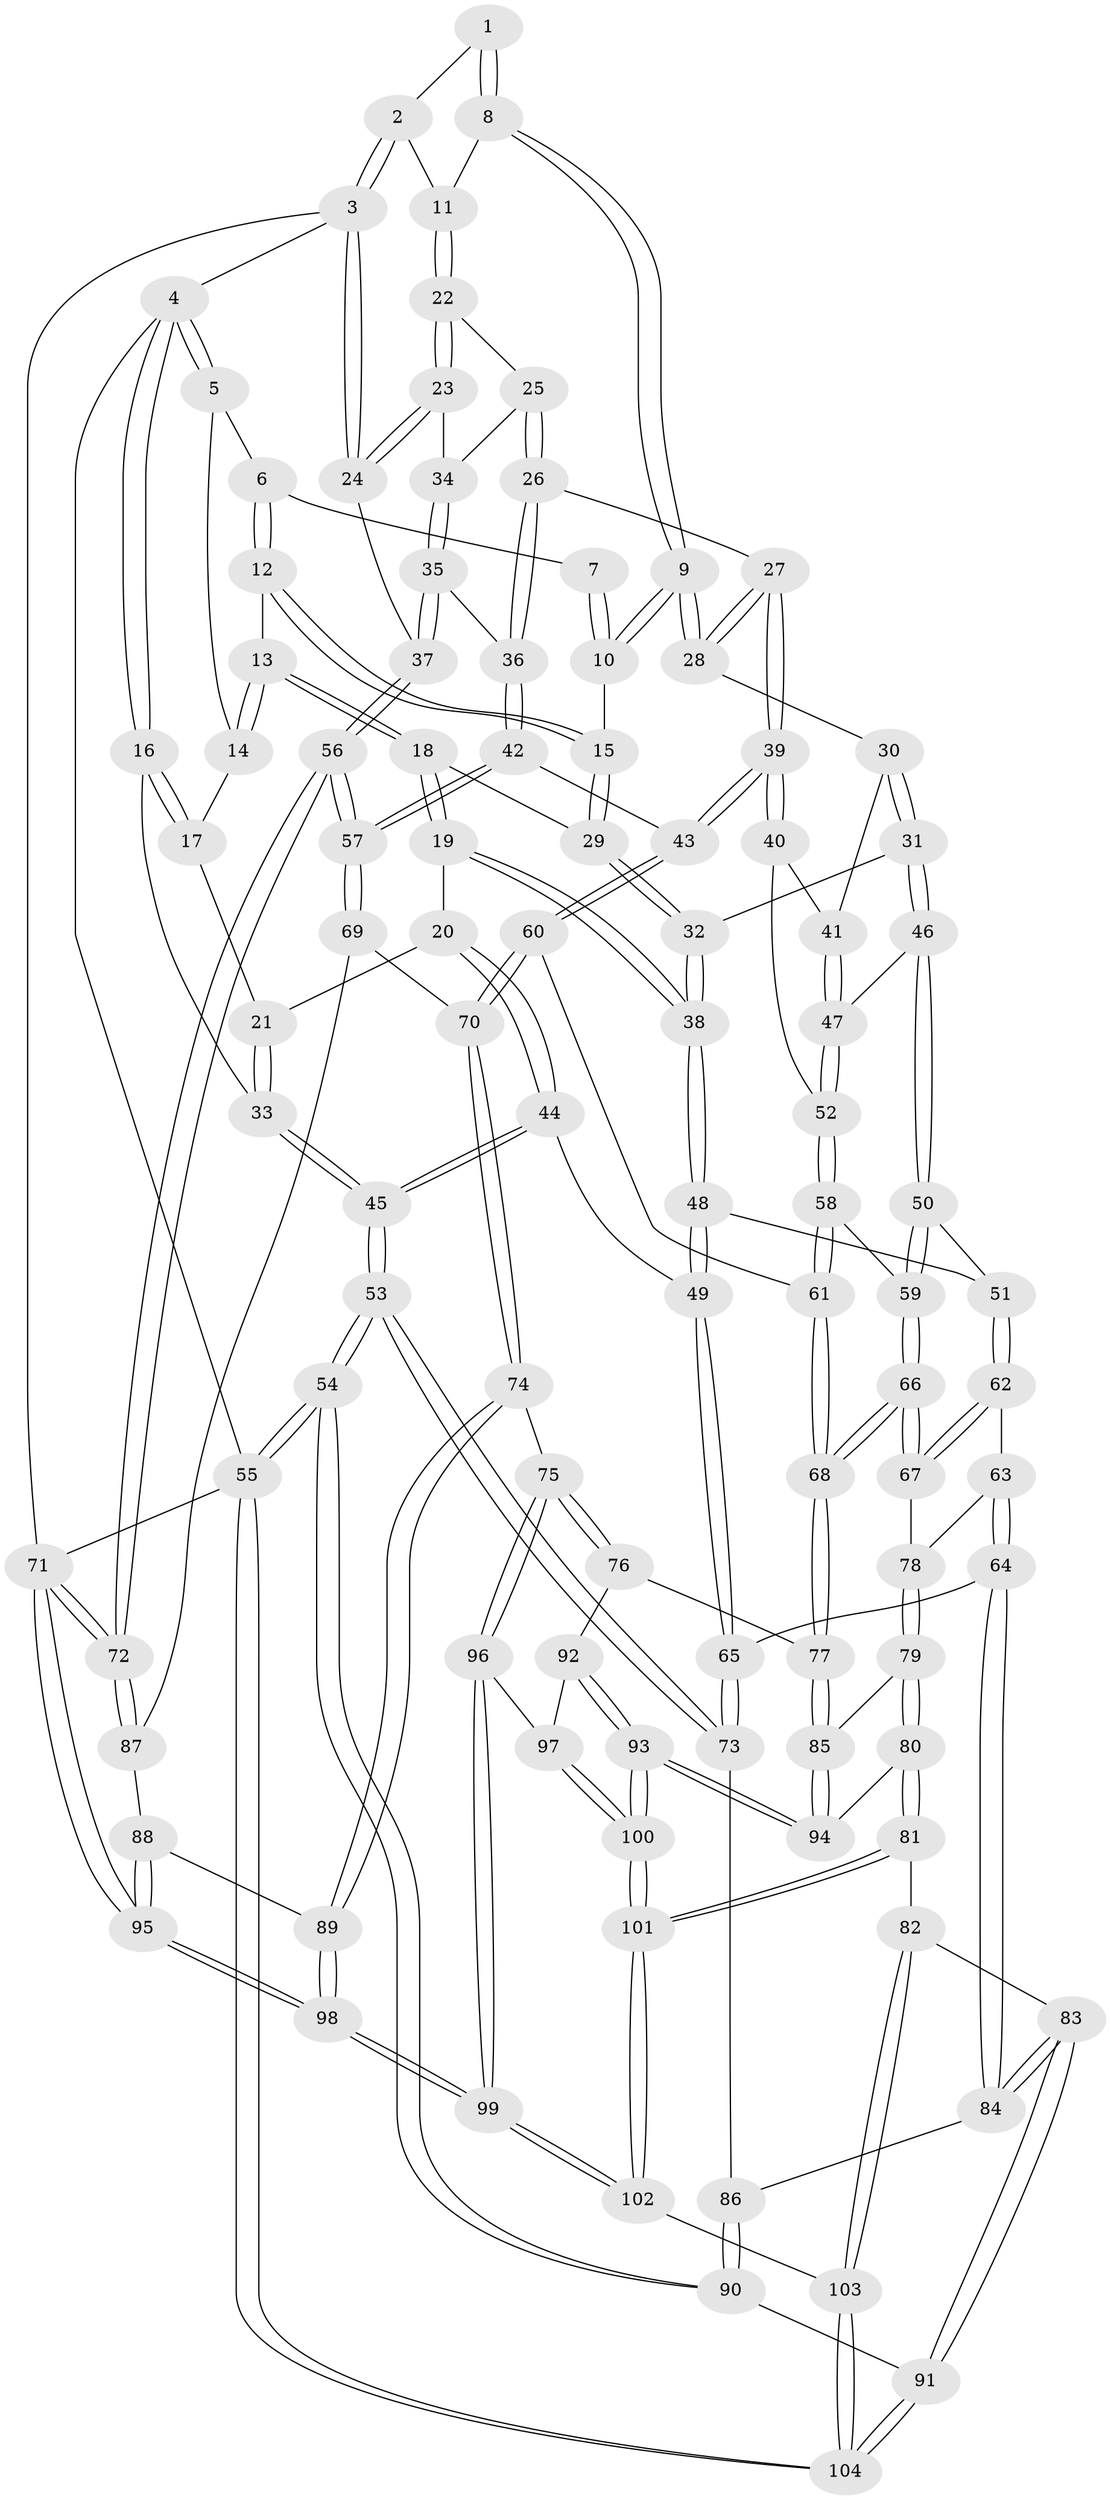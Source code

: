 // Generated by graph-tools (version 1.1) at 2025/38/03/09/25 02:38:53]
// undirected, 104 vertices, 257 edges
graph export_dot {
graph [start="1"]
  node [color=gray90,style=filled];
  1 [pos="+0.7103654069992362+0"];
  2 [pos="+0.7705244796934345+0"];
  3 [pos="+1+0"];
  4 [pos="+0+0"];
  5 [pos="+0.27222473170134964+0"];
  6 [pos="+0.28510777234624496+0"];
  7 [pos="+0.6860474046710993+0"];
  8 [pos="+0.7732524101569948+0.13460812737224084"];
  9 [pos="+0.6832101378386489+0.23163663419662395"];
  10 [pos="+0.5476283382710971+0.17046231587298222"];
  11 [pos="+0.8948031259492857+0.1366726707147763"];
  12 [pos="+0.3264760794077294+0"];
  13 [pos="+0.22638217878222097+0.2046247612916951"];
  14 [pos="+0.1287168022016125+0.12741018176041793"];
  15 [pos="+0.5134597005208569+0.17735859785425506"];
  16 [pos="+0+0"];
  17 [pos="+0.060855643997616+0.1121156236051769"];
  18 [pos="+0.22899363799834016+0.2498202989819039"];
  19 [pos="+0.21214295813948258+0.2828885495758524"];
  20 [pos="+0.17264535377365867+0.2926735723658651"];
  21 [pos="+0.11928379416235112+0.26495963094217806"];
  22 [pos="+0.9800271060592001+0.1620022036733043"];
  23 [pos="+1+0.1447287206399545"];
  24 [pos="+1+0.09184575583984542"];
  25 [pos="+0.8522832454874071+0.2958830237964341"];
  26 [pos="+0.8243306944385961+0.3123928707946178"];
  27 [pos="+0.7038137229727853+0.2752421518126162"];
  28 [pos="+0.6991574691863808+0.27025695328751353"];
  29 [pos="+0.4706324395671587+0.23412685498987792"];
  30 [pos="+0.6202624662763734+0.3516773179362016"];
  31 [pos="+0.4641884352315437+0.36464807576414615"];
  32 [pos="+0.4603320931635714+0.3540651310012199"];
  33 [pos="+0+0.0930562243951587"];
  34 [pos="+0.9387511240544276+0.3357386810774982"];
  35 [pos="+0.9395700724915076+0.39923423985403794"];
  36 [pos="+0.8752841506019226+0.44320841336112066"];
  37 [pos="+1+0.36607415395315823"];
  38 [pos="+0.2583116040000103+0.3674586872707374"];
  39 [pos="+0.7174044548470294+0.47795618568238973"];
  40 [pos="+0.6549877092713937+0.4617636166998094"];
  41 [pos="+0.6063210518275419+0.39049820058223217"];
  42 [pos="+0.861623621175542+0.4952681772565922"];
  43 [pos="+0.7188979630969695+0.48023919717983216"];
  44 [pos="+0+0.46918964292844306"];
  45 [pos="+0+0.4534232771063775"];
  46 [pos="+0.4668069719071635+0.3844965006849945"];
  47 [pos="+0.5166098386996633+0.4565847663194582"];
  48 [pos="+0.2593368219014271+0.37965321657670603"];
  49 [pos="+0.09332529383360823+0.5413326765680033"];
  50 [pos="+0.330592855925028+0.4956921033348477"];
  51 [pos="+0.3161864291193863+0.5001572912807141"];
  52 [pos="+0.5221104152350244+0.4757245801082338"];
  53 [pos="+0+0.7481554653199719"];
  54 [pos="+0+0.8422991294232822"];
  55 [pos="+0+1"];
  56 [pos="+1+0.7642338978336674"];
  57 [pos="+0.9630663896631303+0.6615235709045594"];
  58 [pos="+0.5205977941554368+0.4871226896481567"];
  59 [pos="+0.483591758118068+0.5296807498779721"];
  60 [pos="+0.6629725000729099+0.5960523939238518"];
  61 [pos="+0.629228779242907+0.5929869903617745"];
  62 [pos="+0.31141247763424346+0.5132293931221634"];
  63 [pos="+0.19571856001035268+0.6108955233789364"];
  64 [pos="+0.16320638758924727+0.617222087014142"];
  65 [pos="+0.15174176769765413+0.6099470391338517"];
  66 [pos="+0.454548561409046+0.6536249552829846"];
  67 [pos="+0.42293517512898887+0.6475711821423399"];
  68 [pos="+0.4811202406599954+0.6826584244927725"];
  69 [pos="+0.7709782522951024+0.690603424943601"];
  70 [pos="+0.7092376216600657+0.6727463808283739"];
  71 [pos="+1+1"];
  72 [pos="+1+1"];
  73 [pos="+0.001144629649550428+0.7072105159239545"];
  74 [pos="+0.6091043878189396+0.7724922765798905"];
  75 [pos="+0.6027213174043023+0.7736734267684439"];
  76 [pos="+0.5157193874378045+0.7299486938875874"];
  77 [pos="+0.48726434831298354+0.7071134732382632"];
  78 [pos="+0.32002737579500806+0.6870654950481361"];
  79 [pos="+0.31670166882849016+0.7527741366227134"];
  80 [pos="+0.29197510593665055+0.8043143428305244"];
  81 [pos="+0.25154590637982244+0.841378572079052"];
  82 [pos="+0.245567591168746+0.8431470826727614"];
  83 [pos="+0.23875841861310698+0.8431967771869012"];
  84 [pos="+0.16079129024134134+0.6952803802172389"];
  85 [pos="+0.4418199169170695+0.7616718525207427"];
  86 [pos="+0.08179040220207473+0.7711321003309439"];
  87 [pos="+0.7542399124948994+0.7770986728578889"];
  88 [pos="+0.749893487792948+0.7860132736654533"];
  89 [pos="+0.6804580846116173+0.8335797826583347"];
  90 [pos="+0.05967957784750375+0.833040294954907"];
  91 [pos="+0.15130914955492525+0.9146513673869544"];
  92 [pos="+0.5019041454342137+0.8292837016865573"];
  93 [pos="+0.4277425661339763+0.8565659464780208"];
  94 [pos="+0.4211451153043606+0.8153772939079652"];
  95 [pos="+0.8524004173694519+1"];
  96 [pos="+0.5700386382621985+0.8724334692985362"];
  97 [pos="+0.5228840282689026+0.8656438841605207"];
  98 [pos="+0.8227166418237655+1"];
  99 [pos="+0.6652471862199305+1"];
  100 [pos="+0.42560217875924866+0.9044983940426585"];
  101 [pos="+0.4180880767518562+0.9229665298664029"];
  102 [pos="+0.45939646731877315+1"];
  103 [pos="+0.4080766580413084+1"];
  104 [pos="+0.05737840278850668+1"];
  1 -- 2;
  1 -- 8;
  1 -- 8;
  2 -- 3;
  2 -- 3;
  2 -- 11;
  3 -- 4;
  3 -- 24;
  3 -- 24;
  3 -- 71;
  4 -- 5;
  4 -- 5;
  4 -- 16;
  4 -- 16;
  4 -- 55;
  5 -- 6;
  5 -- 14;
  6 -- 7;
  6 -- 12;
  6 -- 12;
  7 -- 10;
  7 -- 10;
  8 -- 9;
  8 -- 9;
  8 -- 11;
  9 -- 10;
  9 -- 10;
  9 -- 28;
  9 -- 28;
  10 -- 15;
  11 -- 22;
  11 -- 22;
  12 -- 13;
  12 -- 15;
  12 -- 15;
  13 -- 14;
  13 -- 14;
  13 -- 18;
  13 -- 18;
  14 -- 17;
  15 -- 29;
  15 -- 29;
  16 -- 17;
  16 -- 17;
  16 -- 33;
  17 -- 21;
  18 -- 19;
  18 -- 19;
  18 -- 29;
  19 -- 20;
  19 -- 38;
  19 -- 38;
  20 -- 21;
  20 -- 44;
  20 -- 44;
  21 -- 33;
  21 -- 33;
  22 -- 23;
  22 -- 23;
  22 -- 25;
  23 -- 24;
  23 -- 24;
  23 -- 34;
  24 -- 37;
  25 -- 26;
  25 -- 26;
  25 -- 34;
  26 -- 27;
  26 -- 36;
  26 -- 36;
  27 -- 28;
  27 -- 28;
  27 -- 39;
  27 -- 39;
  28 -- 30;
  29 -- 32;
  29 -- 32;
  30 -- 31;
  30 -- 31;
  30 -- 41;
  31 -- 32;
  31 -- 46;
  31 -- 46;
  32 -- 38;
  32 -- 38;
  33 -- 45;
  33 -- 45;
  34 -- 35;
  34 -- 35;
  35 -- 36;
  35 -- 37;
  35 -- 37;
  36 -- 42;
  36 -- 42;
  37 -- 56;
  37 -- 56;
  38 -- 48;
  38 -- 48;
  39 -- 40;
  39 -- 40;
  39 -- 43;
  39 -- 43;
  40 -- 41;
  40 -- 52;
  41 -- 47;
  41 -- 47;
  42 -- 43;
  42 -- 57;
  42 -- 57;
  43 -- 60;
  43 -- 60;
  44 -- 45;
  44 -- 45;
  44 -- 49;
  45 -- 53;
  45 -- 53;
  46 -- 47;
  46 -- 50;
  46 -- 50;
  47 -- 52;
  47 -- 52;
  48 -- 49;
  48 -- 49;
  48 -- 51;
  49 -- 65;
  49 -- 65;
  50 -- 51;
  50 -- 59;
  50 -- 59;
  51 -- 62;
  51 -- 62;
  52 -- 58;
  52 -- 58;
  53 -- 54;
  53 -- 54;
  53 -- 73;
  53 -- 73;
  54 -- 55;
  54 -- 55;
  54 -- 90;
  54 -- 90;
  55 -- 104;
  55 -- 104;
  55 -- 71;
  56 -- 57;
  56 -- 57;
  56 -- 72;
  56 -- 72;
  57 -- 69;
  57 -- 69;
  58 -- 59;
  58 -- 61;
  58 -- 61;
  59 -- 66;
  59 -- 66;
  60 -- 61;
  60 -- 70;
  60 -- 70;
  61 -- 68;
  61 -- 68;
  62 -- 63;
  62 -- 67;
  62 -- 67;
  63 -- 64;
  63 -- 64;
  63 -- 78;
  64 -- 65;
  64 -- 84;
  64 -- 84;
  65 -- 73;
  65 -- 73;
  66 -- 67;
  66 -- 67;
  66 -- 68;
  66 -- 68;
  67 -- 78;
  68 -- 77;
  68 -- 77;
  69 -- 70;
  69 -- 87;
  70 -- 74;
  70 -- 74;
  71 -- 72;
  71 -- 72;
  71 -- 95;
  71 -- 95;
  72 -- 87;
  72 -- 87;
  73 -- 86;
  74 -- 75;
  74 -- 89;
  74 -- 89;
  75 -- 76;
  75 -- 76;
  75 -- 96;
  75 -- 96;
  76 -- 77;
  76 -- 92;
  77 -- 85;
  77 -- 85;
  78 -- 79;
  78 -- 79;
  79 -- 80;
  79 -- 80;
  79 -- 85;
  80 -- 81;
  80 -- 81;
  80 -- 94;
  81 -- 82;
  81 -- 101;
  81 -- 101;
  82 -- 83;
  82 -- 103;
  82 -- 103;
  83 -- 84;
  83 -- 84;
  83 -- 91;
  83 -- 91;
  84 -- 86;
  85 -- 94;
  85 -- 94;
  86 -- 90;
  86 -- 90;
  87 -- 88;
  88 -- 89;
  88 -- 95;
  88 -- 95;
  89 -- 98;
  89 -- 98;
  90 -- 91;
  91 -- 104;
  91 -- 104;
  92 -- 93;
  92 -- 93;
  92 -- 97;
  93 -- 94;
  93 -- 94;
  93 -- 100;
  93 -- 100;
  95 -- 98;
  95 -- 98;
  96 -- 97;
  96 -- 99;
  96 -- 99;
  97 -- 100;
  97 -- 100;
  98 -- 99;
  98 -- 99;
  99 -- 102;
  99 -- 102;
  100 -- 101;
  100 -- 101;
  101 -- 102;
  101 -- 102;
  102 -- 103;
  103 -- 104;
  103 -- 104;
}
